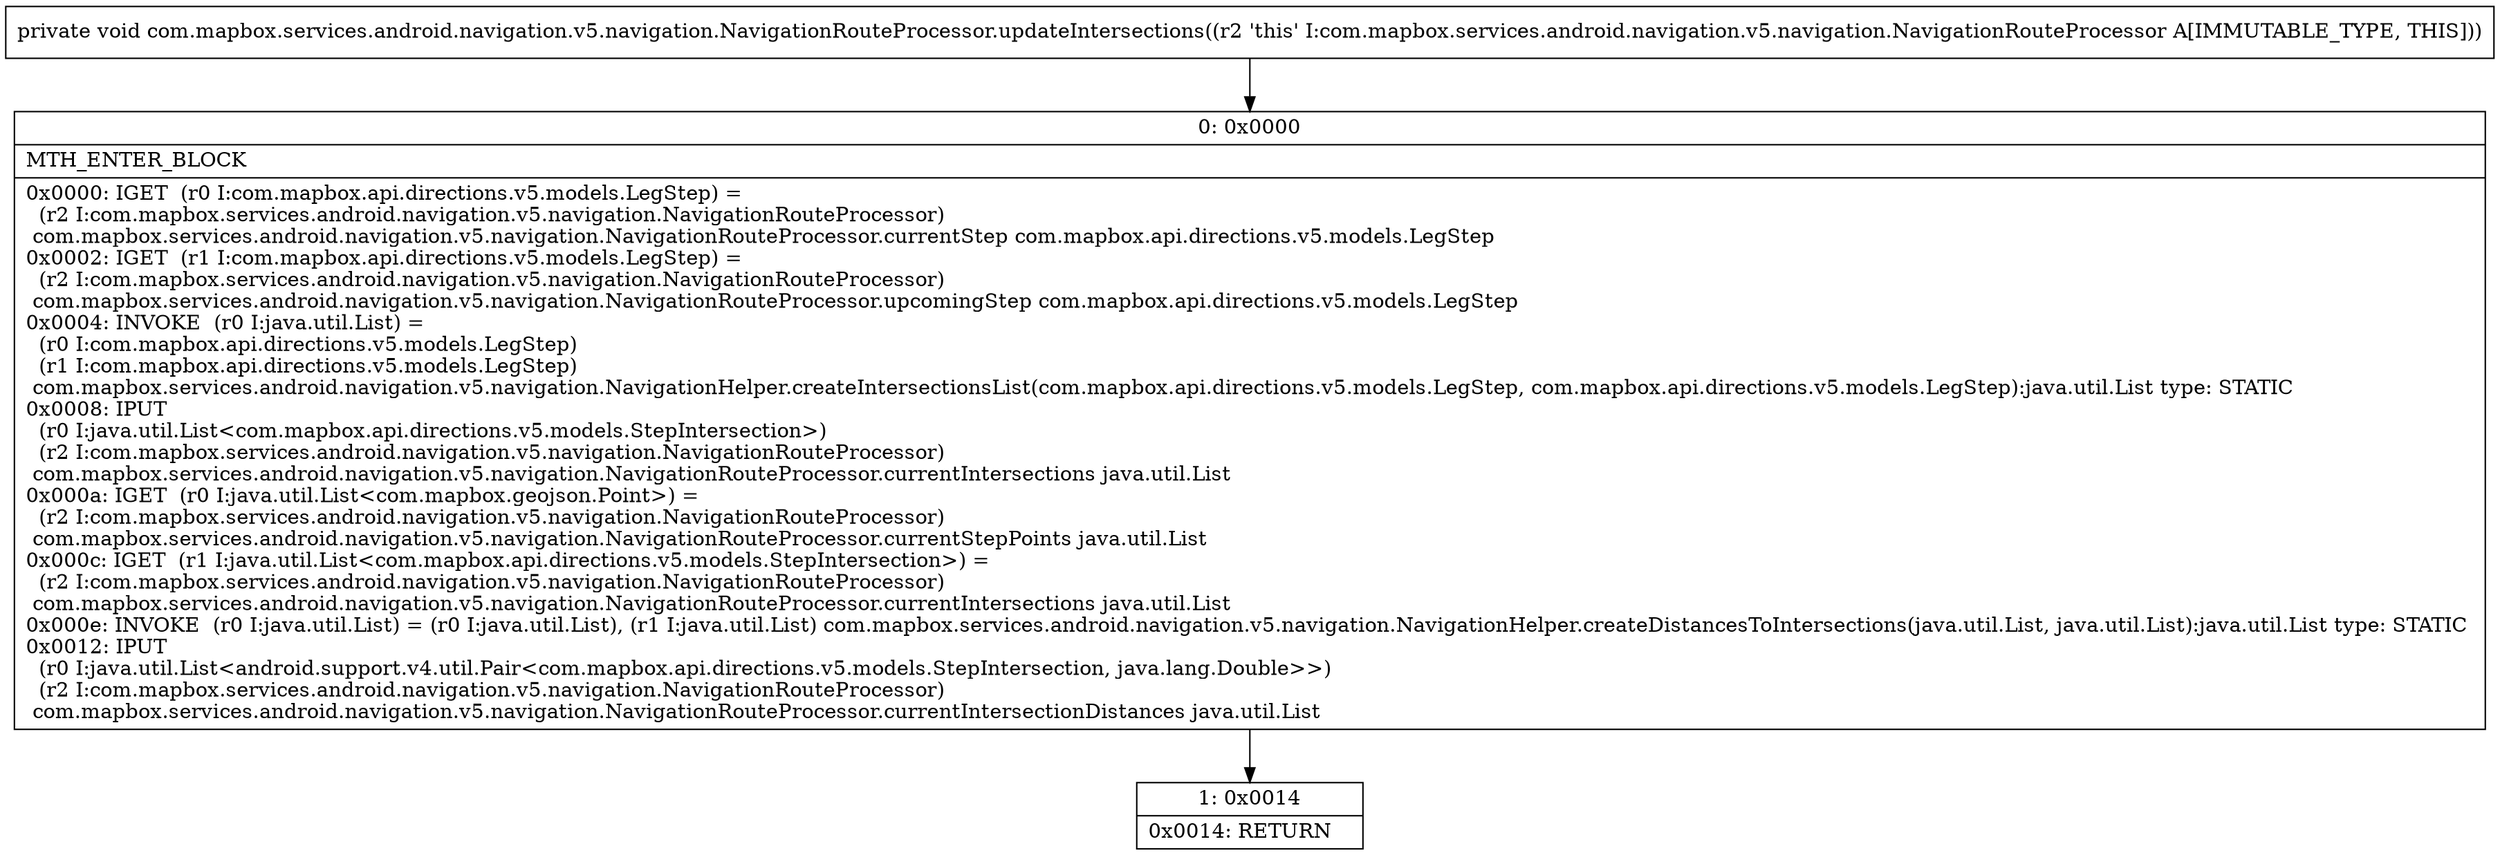 digraph "CFG forcom.mapbox.services.android.navigation.v5.navigation.NavigationRouteProcessor.updateIntersections()V" {
Node_0 [shape=record,label="{0\:\ 0x0000|MTH_ENTER_BLOCK\l|0x0000: IGET  (r0 I:com.mapbox.api.directions.v5.models.LegStep) = \l  (r2 I:com.mapbox.services.android.navigation.v5.navigation.NavigationRouteProcessor)\l com.mapbox.services.android.navigation.v5.navigation.NavigationRouteProcessor.currentStep com.mapbox.api.directions.v5.models.LegStep \l0x0002: IGET  (r1 I:com.mapbox.api.directions.v5.models.LegStep) = \l  (r2 I:com.mapbox.services.android.navigation.v5.navigation.NavigationRouteProcessor)\l com.mapbox.services.android.navigation.v5.navigation.NavigationRouteProcessor.upcomingStep com.mapbox.api.directions.v5.models.LegStep \l0x0004: INVOKE  (r0 I:java.util.List) = \l  (r0 I:com.mapbox.api.directions.v5.models.LegStep)\l  (r1 I:com.mapbox.api.directions.v5.models.LegStep)\l com.mapbox.services.android.navigation.v5.navigation.NavigationHelper.createIntersectionsList(com.mapbox.api.directions.v5.models.LegStep, com.mapbox.api.directions.v5.models.LegStep):java.util.List type: STATIC \l0x0008: IPUT  \l  (r0 I:java.util.List\<com.mapbox.api.directions.v5.models.StepIntersection\>)\l  (r2 I:com.mapbox.services.android.navigation.v5.navigation.NavigationRouteProcessor)\l com.mapbox.services.android.navigation.v5.navigation.NavigationRouteProcessor.currentIntersections java.util.List \l0x000a: IGET  (r0 I:java.util.List\<com.mapbox.geojson.Point\>) = \l  (r2 I:com.mapbox.services.android.navigation.v5.navigation.NavigationRouteProcessor)\l com.mapbox.services.android.navigation.v5.navigation.NavigationRouteProcessor.currentStepPoints java.util.List \l0x000c: IGET  (r1 I:java.util.List\<com.mapbox.api.directions.v5.models.StepIntersection\>) = \l  (r2 I:com.mapbox.services.android.navigation.v5.navigation.NavigationRouteProcessor)\l com.mapbox.services.android.navigation.v5.navigation.NavigationRouteProcessor.currentIntersections java.util.List \l0x000e: INVOKE  (r0 I:java.util.List) = (r0 I:java.util.List), (r1 I:java.util.List) com.mapbox.services.android.navigation.v5.navigation.NavigationHelper.createDistancesToIntersections(java.util.List, java.util.List):java.util.List type: STATIC \l0x0012: IPUT  \l  (r0 I:java.util.List\<android.support.v4.util.Pair\<com.mapbox.api.directions.v5.models.StepIntersection, java.lang.Double\>\>)\l  (r2 I:com.mapbox.services.android.navigation.v5.navigation.NavigationRouteProcessor)\l com.mapbox.services.android.navigation.v5.navigation.NavigationRouteProcessor.currentIntersectionDistances java.util.List \l}"];
Node_1 [shape=record,label="{1\:\ 0x0014|0x0014: RETURN   \l}"];
MethodNode[shape=record,label="{private void com.mapbox.services.android.navigation.v5.navigation.NavigationRouteProcessor.updateIntersections((r2 'this' I:com.mapbox.services.android.navigation.v5.navigation.NavigationRouteProcessor A[IMMUTABLE_TYPE, THIS])) }"];
MethodNode -> Node_0;
Node_0 -> Node_1;
}

